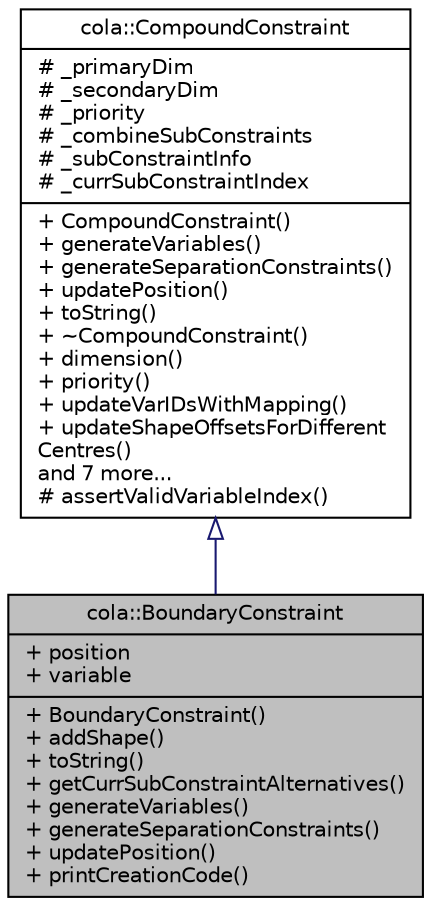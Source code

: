 digraph "cola::BoundaryConstraint"
{
  edge [fontname="Helvetica",fontsize="10",labelfontname="Helvetica",labelfontsize="10"];
  node [fontname="Helvetica",fontsize="10",shape=record];
  Node1 [label="{cola::BoundaryConstraint\n|+ position\l+ variable\l|+ BoundaryConstraint()\l+ addShape()\l+ toString()\l+ getCurrSubConstraintAlternatives()\l+ generateVariables()\l+ generateSeparationConstraints()\l+ updatePosition()\l+ printCreationCode()\l}",height=0.2,width=0.4,color="black", fillcolor="grey75", style="filled", fontcolor="black"];
  Node2 -> Node1 [dir="back",color="midnightblue",fontsize="10",style="solid",arrowtail="onormal",fontname="Helvetica"];
  Node2 [label="{cola::CompoundConstraint\n|# _primaryDim\l# _secondaryDim\l# _priority\l# _combineSubConstraints\l# _subConstraintInfo\l# _currSubConstraintIndex\l|+ CompoundConstraint()\l+ generateVariables()\l+ generateSeparationConstraints()\l+ updatePosition()\l+ toString()\l+ ~CompoundConstraint()\l+ dimension()\l+ priority()\l+ updateVarIDsWithMapping()\l+ updateShapeOffsetsForDifferent\lCentres()\land 7 more...\l# assertValidVariableIndex()\l}",height=0.2,width=0.4,color="black", fillcolor="white", style="filled",URL="$classcola_1_1CompoundConstraint.html",tooltip="An abstract base class for all high-level compound constraints. "];
}
